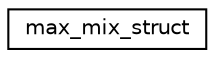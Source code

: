 digraph "Graphical Class Hierarchy"
{
 // LATEX_PDF_SIZE
  edge [fontname="Helvetica",fontsize="10",labelfontname="Helvetica",labelfontsize="10"];
  node [fontname="Helvetica",fontsize="10",shape=record];
  rankdir="LR";
  Node0 [label="max_mix_struct",height=0.2,width=0.4,color="black", fillcolor="white", style="filled",URL="$structmax__mix__struct.html",tooltip=" "];
}

